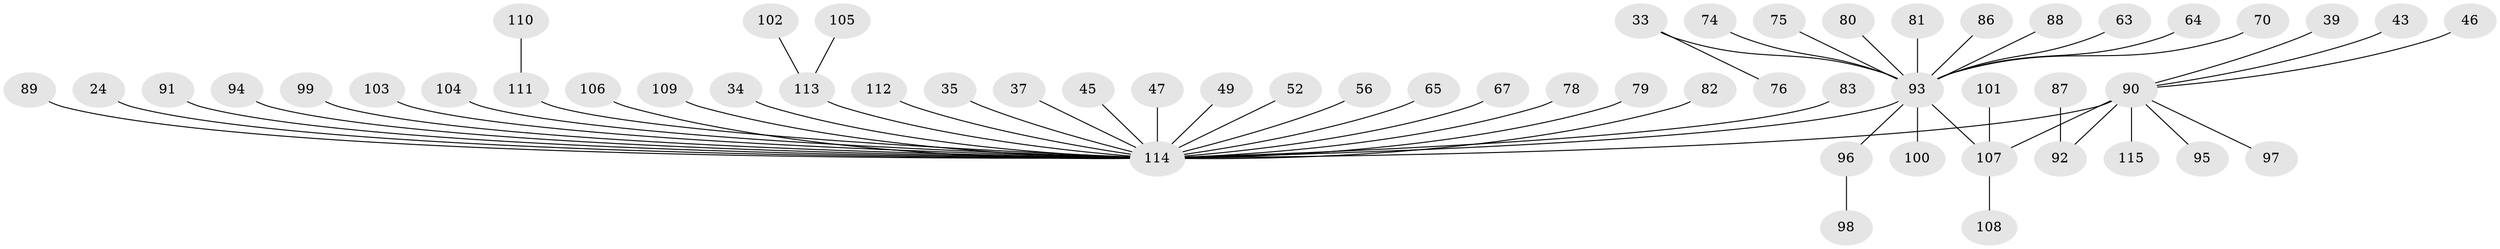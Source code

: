 // original degree distribution, {17: 0.008695652173913044, 5: 0.06086956521739131, 3: 0.13043478260869565, 1: 0.6173913043478261, 7: 0.008695652173913044, 6: 0.017391304347826087, 12: 0.008695652173913044, 4: 0.02608695652173913, 2: 0.11304347826086956, 9: 0.008695652173913044}
// Generated by graph-tools (version 1.1) at 2025/47/03/09/25 04:47:33]
// undirected, 57 vertices, 57 edges
graph export_dot {
graph [start="1"]
  node [color=gray90,style=filled];
  24;
  33;
  34;
  35 [super="+22"];
  37;
  39;
  43;
  45;
  46 [super="+38"];
  47;
  49;
  52;
  56;
  63;
  64;
  65;
  67;
  70;
  74;
  75 [super="+16"];
  76;
  78 [super="+73"];
  79;
  80;
  81;
  82;
  83;
  86;
  87;
  88;
  89 [super="+51"];
  90 [super="+84+58"];
  91;
  92 [super="+27"];
  93 [super="+42+59+71"];
  94 [super="+60"];
  95;
  96 [super="+36+66"];
  97;
  98;
  99 [super="+41+68"];
  100;
  101;
  102;
  103;
  104 [super="+62"];
  105 [super="+72"];
  106;
  107 [super="+55+77"];
  108;
  109;
  110;
  111 [super="+19+7+13+30+44+48"];
  112;
  113 [super="+28+85"];
  114 [super="+50+32"];
  115;
  24 -- 114;
  33 -- 76;
  33 -- 93 [weight=4];
  34 -- 114;
  35 -- 114;
  37 -- 114;
  39 -- 90;
  43 -- 90;
  45 -- 114;
  46 -- 90;
  47 -- 114;
  49 -- 114;
  52 -- 114;
  56 -- 114;
  63 -- 93;
  64 -- 93;
  65 -- 114;
  67 -- 114;
  70 -- 93;
  74 -- 93;
  75 -- 93;
  78 -- 114;
  79 -- 114;
  80 -- 93;
  81 -- 93;
  82 -- 114;
  83 -- 114;
  86 -- 93;
  87 -- 92;
  88 -- 93;
  89 -- 114;
  90 -- 115;
  90 -- 97;
  90 -- 95;
  90 -- 92;
  90 -- 114 [weight=3];
  90 -- 107;
  91 -- 114;
  93 -- 100;
  93 -- 96;
  93 -- 114 [weight=4];
  93 -- 107;
  94 -- 114;
  96 -- 98;
  99 -- 114;
  101 -- 107;
  102 -- 113;
  103 -- 114;
  104 -- 114;
  105 -- 113;
  106 -- 114;
  107 -- 108;
  109 -- 114;
  110 -- 111;
  111 -- 114;
  112 -- 114;
  113 -- 114;
}
